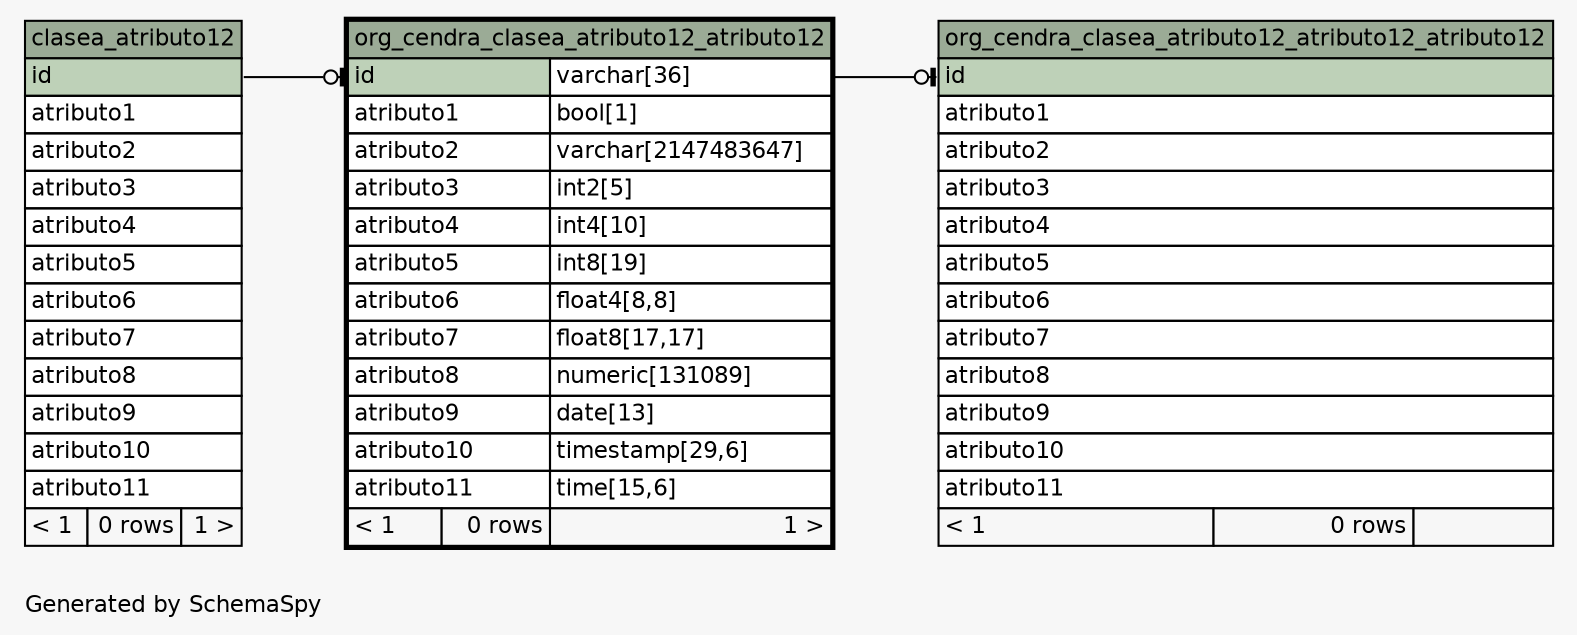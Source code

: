// dot 2.38.0 on Windows 10 10.0
// SchemaSpy rev 590
digraph "oneDegreeRelationshipsDiagram" {
  graph [
    rankdir="RL"
    bgcolor="#f7f7f7"
    label="\nGenerated by SchemaSpy"
    labeljust="l"
    nodesep="0.18"
    ranksep="0.46"
    fontname="Helvetica"
    fontsize="11"
  ];
  node [
    fontname="Helvetica"
    fontsize="11"
    shape="plaintext"
  ];
  edge [
    arrowsize="0.8"
  ];
  "org_cendra_clasea_atributo12_atributo12":"id":w -> "clasea_atributo12":"id":e [arrowhead=none dir=back arrowtail=teeodot];
  "org_cendra_clasea_atributo12_atributo12_atributo12":"id":w -> "org_cendra_clasea_atributo12_atributo12":"id.type":e [arrowhead=none dir=back arrowtail=teeodot];
  "clasea_atributo12" [
    label=<
    <TABLE BORDER="0" CELLBORDER="1" CELLSPACING="0" BGCOLOR="#ffffff">
      <TR><TD COLSPAN="3" BGCOLOR="#9bab96" ALIGN="CENTER">clasea_atributo12</TD></TR>
      <TR><TD PORT="id" COLSPAN="3" BGCOLOR="#bed1b8" ALIGN="LEFT">id</TD></TR>
      <TR><TD PORT="atributo1" COLSPAN="3" ALIGN="LEFT">atributo1</TD></TR>
      <TR><TD PORT="atributo2" COLSPAN="3" ALIGN="LEFT">atributo2</TD></TR>
      <TR><TD PORT="atributo3" COLSPAN="3" ALIGN="LEFT">atributo3</TD></TR>
      <TR><TD PORT="atributo4" COLSPAN="3" ALIGN="LEFT">atributo4</TD></TR>
      <TR><TD PORT="atributo5" COLSPAN="3" ALIGN="LEFT">atributo5</TD></TR>
      <TR><TD PORT="atributo6" COLSPAN="3" ALIGN="LEFT">atributo6</TD></TR>
      <TR><TD PORT="atributo7" COLSPAN="3" ALIGN="LEFT">atributo7</TD></TR>
      <TR><TD PORT="atributo8" COLSPAN="3" ALIGN="LEFT">atributo8</TD></TR>
      <TR><TD PORT="atributo9" COLSPAN="3" ALIGN="LEFT">atributo9</TD></TR>
      <TR><TD PORT="atributo10" COLSPAN="3" ALIGN="LEFT">atributo10</TD></TR>
      <TR><TD PORT="atributo11" COLSPAN="3" ALIGN="LEFT">atributo11</TD></TR>
      <TR><TD ALIGN="LEFT" BGCOLOR="#f7f7f7">&lt; 1</TD><TD ALIGN="RIGHT" BGCOLOR="#f7f7f7">0 rows</TD><TD ALIGN="RIGHT" BGCOLOR="#f7f7f7">1 &gt;</TD></TR>
    </TABLE>>
    URL="clasea_atributo12.html"
    tooltip="clasea_atributo12"
  ];
  "org_cendra_clasea_atributo12_atributo12" [
    label=<
    <TABLE BORDER="2" CELLBORDER="1" CELLSPACING="0" BGCOLOR="#ffffff">
      <TR><TD COLSPAN="3" BGCOLOR="#9bab96" ALIGN="CENTER">org_cendra_clasea_atributo12_atributo12</TD></TR>
      <TR><TD PORT="id" COLSPAN="2" BGCOLOR="#bed1b8" ALIGN="LEFT">id</TD><TD PORT="id.type" ALIGN="LEFT">varchar[36]</TD></TR>
      <TR><TD PORT="atributo1" COLSPAN="2" ALIGN="LEFT">atributo1</TD><TD PORT="atributo1.type" ALIGN="LEFT">bool[1]</TD></TR>
      <TR><TD PORT="atributo2" COLSPAN="2" ALIGN="LEFT">atributo2</TD><TD PORT="atributo2.type" ALIGN="LEFT">varchar[2147483647]</TD></TR>
      <TR><TD PORT="atributo3" COLSPAN="2" ALIGN="LEFT">atributo3</TD><TD PORT="atributo3.type" ALIGN="LEFT">int2[5]</TD></TR>
      <TR><TD PORT="atributo4" COLSPAN="2" ALIGN="LEFT">atributo4</TD><TD PORT="atributo4.type" ALIGN="LEFT">int4[10]</TD></TR>
      <TR><TD PORT="atributo5" COLSPAN="2" ALIGN="LEFT">atributo5</TD><TD PORT="atributo5.type" ALIGN="LEFT">int8[19]</TD></TR>
      <TR><TD PORT="atributo6" COLSPAN="2" ALIGN="LEFT">atributo6</TD><TD PORT="atributo6.type" ALIGN="LEFT">float4[8,8]</TD></TR>
      <TR><TD PORT="atributo7" COLSPAN="2" ALIGN="LEFT">atributo7</TD><TD PORT="atributo7.type" ALIGN="LEFT">float8[17,17]</TD></TR>
      <TR><TD PORT="atributo8" COLSPAN="2" ALIGN="LEFT">atributo8</TD><TD PORT="atributo8.type" ALIGN="LEFT">numeric[131089]</TD></TR>
      <TR><TD PORT="atributo9" COLSPAN="2" ALIGN="LEFT">atributo9</TD><TD PORT="atributo9.type" ALIGN="LEFT">date[13]</TD></TR>
      <TR><TD PORT="atributo10" COLSPAN="2" ALIGN="LEFT">atributo10</TD><TD PORT="atributo10.type" ALIGN="LEFT">timestamp[29,6]</TD></TR>
      <TR><TD PORT="atributo11" COLSPAN="2" ALIGN="LEFT">atributo11</TD><TD PORT="atributo11.type" ALIGN="LEFT">time[15,6]</TD></TR>
      <TR><TD ALIGN="LEFT" BGCOLOR="#f7f7f7">&lt; 1</TD><TD ALIGN="RIGHT" BGCOLOR="#f7f7f7">0 rows</TD><TD ALIGN="RIGHT" BGCOLOR="#f7f7f7">1 &gt;</TD></TR>
    </TABLE>>
    URL="org_cendra_clasea_atributo12_atributo12.html"
    tooltip="org_cendra_clasea_atributo12_atributo12"
  ];
  "org_cendra_clasea_atributo12_atributo12_atributo12" [
    label=<
    <TABLE BORDER="0" CELLBORDER="1" CELLSPACING="0" BGCOLOR="#ffffff">
      <TR><TD COLSPAN="3" BGCOLOR="#9bab96" ALIGN="CENTER">org_cendra_clasea_atributo12_atributo12_atributo12</TD></TR>
      <TR><TD PORT="id" COLSPAN="3" BGCOLOR="#bed1b8" ALIGN="LEFT">id</TD></TR>
      <TR><TD PORT="atributo1" COLSPAN="3" ALIGN="LEFT">atributo1</TD></TR>
      <TR><TD PORT="atributo2" COLSPAN="3" ALIGN="LEFT">atributo2</TD></TR>
      <TR><TD PORT="atributo3" COLSPAN="3" ALIGN="LEFT">atributo3</TD></TR>
      <TR><TD PORT="atributo4" COLSPAN="3" ALIGN="LEFT">atributo4</TD></TR>
      <TR><TD PORT="atributo5" COLSPAN="3" ALIGN="LEFT">atributo5</TD></TR>
      <TR><TD PORT="atributo6" COLSPAN="3" ALIGN="LEFT">atributo6</TD></TR>
      <TR><TD PORT="atributo7" COLSPAN="3" ALIGN="LEFT">atributo7</TD></TR>
      <TR><TD PORT="atributo8" COLSPAN="3" ALIGN="LEFT">atributo8</TD></TR>
      <TR><TD PORT="atributo9" COLSPAN="3" ALIGN="LEFT">atributo9</TD></TR>
      <TR><TD PORT="atributo10" COLSPAN="3" ALIGN="LEFT">atributo10</TD></TR>
      <TR><TD PORT="atributo11" COLSPAN="3" ALIGN="LEFT">atributo11</TD></TR>
      <TR><TD ALIGN="LEFT" BGCOLOR="#f7f7f7">&lt; 1</TD><TD ALIGN="RIGHT" BGCOLOR="#f7f7f7">0 rows</TD><TD ALIGN="RIGHT" BGCOLOR="#f7f7f7">  </TD></TR>
    </TABLE>>
    URL="org_cendra_clasea_atributo12_atributo12_atributo12.html"
    tooltip="org_cendra_clasea_atributo12_atributo12_atributo12"
  ];
}
